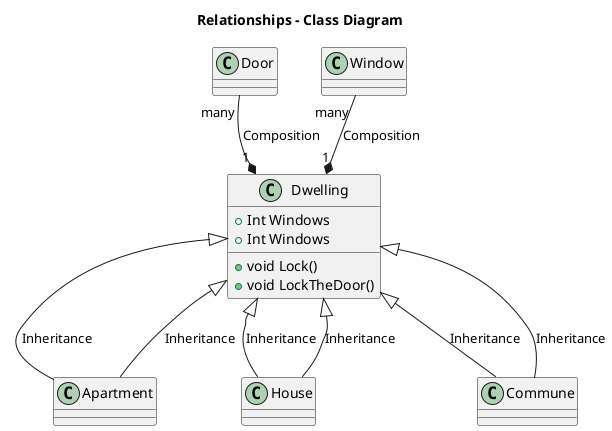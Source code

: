@startuml

title Classes - Class Diagram


class Dwelling {
  +Int Windows
  +void Lock()
}

class Apartment
class House
class Commune


title Relationships - Class Diagram


class Dwelling {
  +Int Windows
  +void LockTheDoor()
}

class Apartment
class House
class Commune
class Window
class Door

' # Association
' A ---> B

' # Inheritance 
' A ---|> B

' # Aggregation
' A o--- B

' # Composition
' A *--- B

' # Cardinality
' A {#} --> {#} B 

' # Labelling
' A --{label}--> B



Dwelling <|-down- Apartment: Inheritance
Dwelling <|-down- Commune: Inheritance
Dwelling <|-down- House: Inheritance
Dwelling <|-down- Apartment: Inheritance
Dwelling <|-down- Commune: Inheritance
Dwelling <|-down- House: Inheritance
Dwelling "1" *-up- "many" Window: Composition
Dwelling "1" *-up- "many" Door: Composition

@enduml